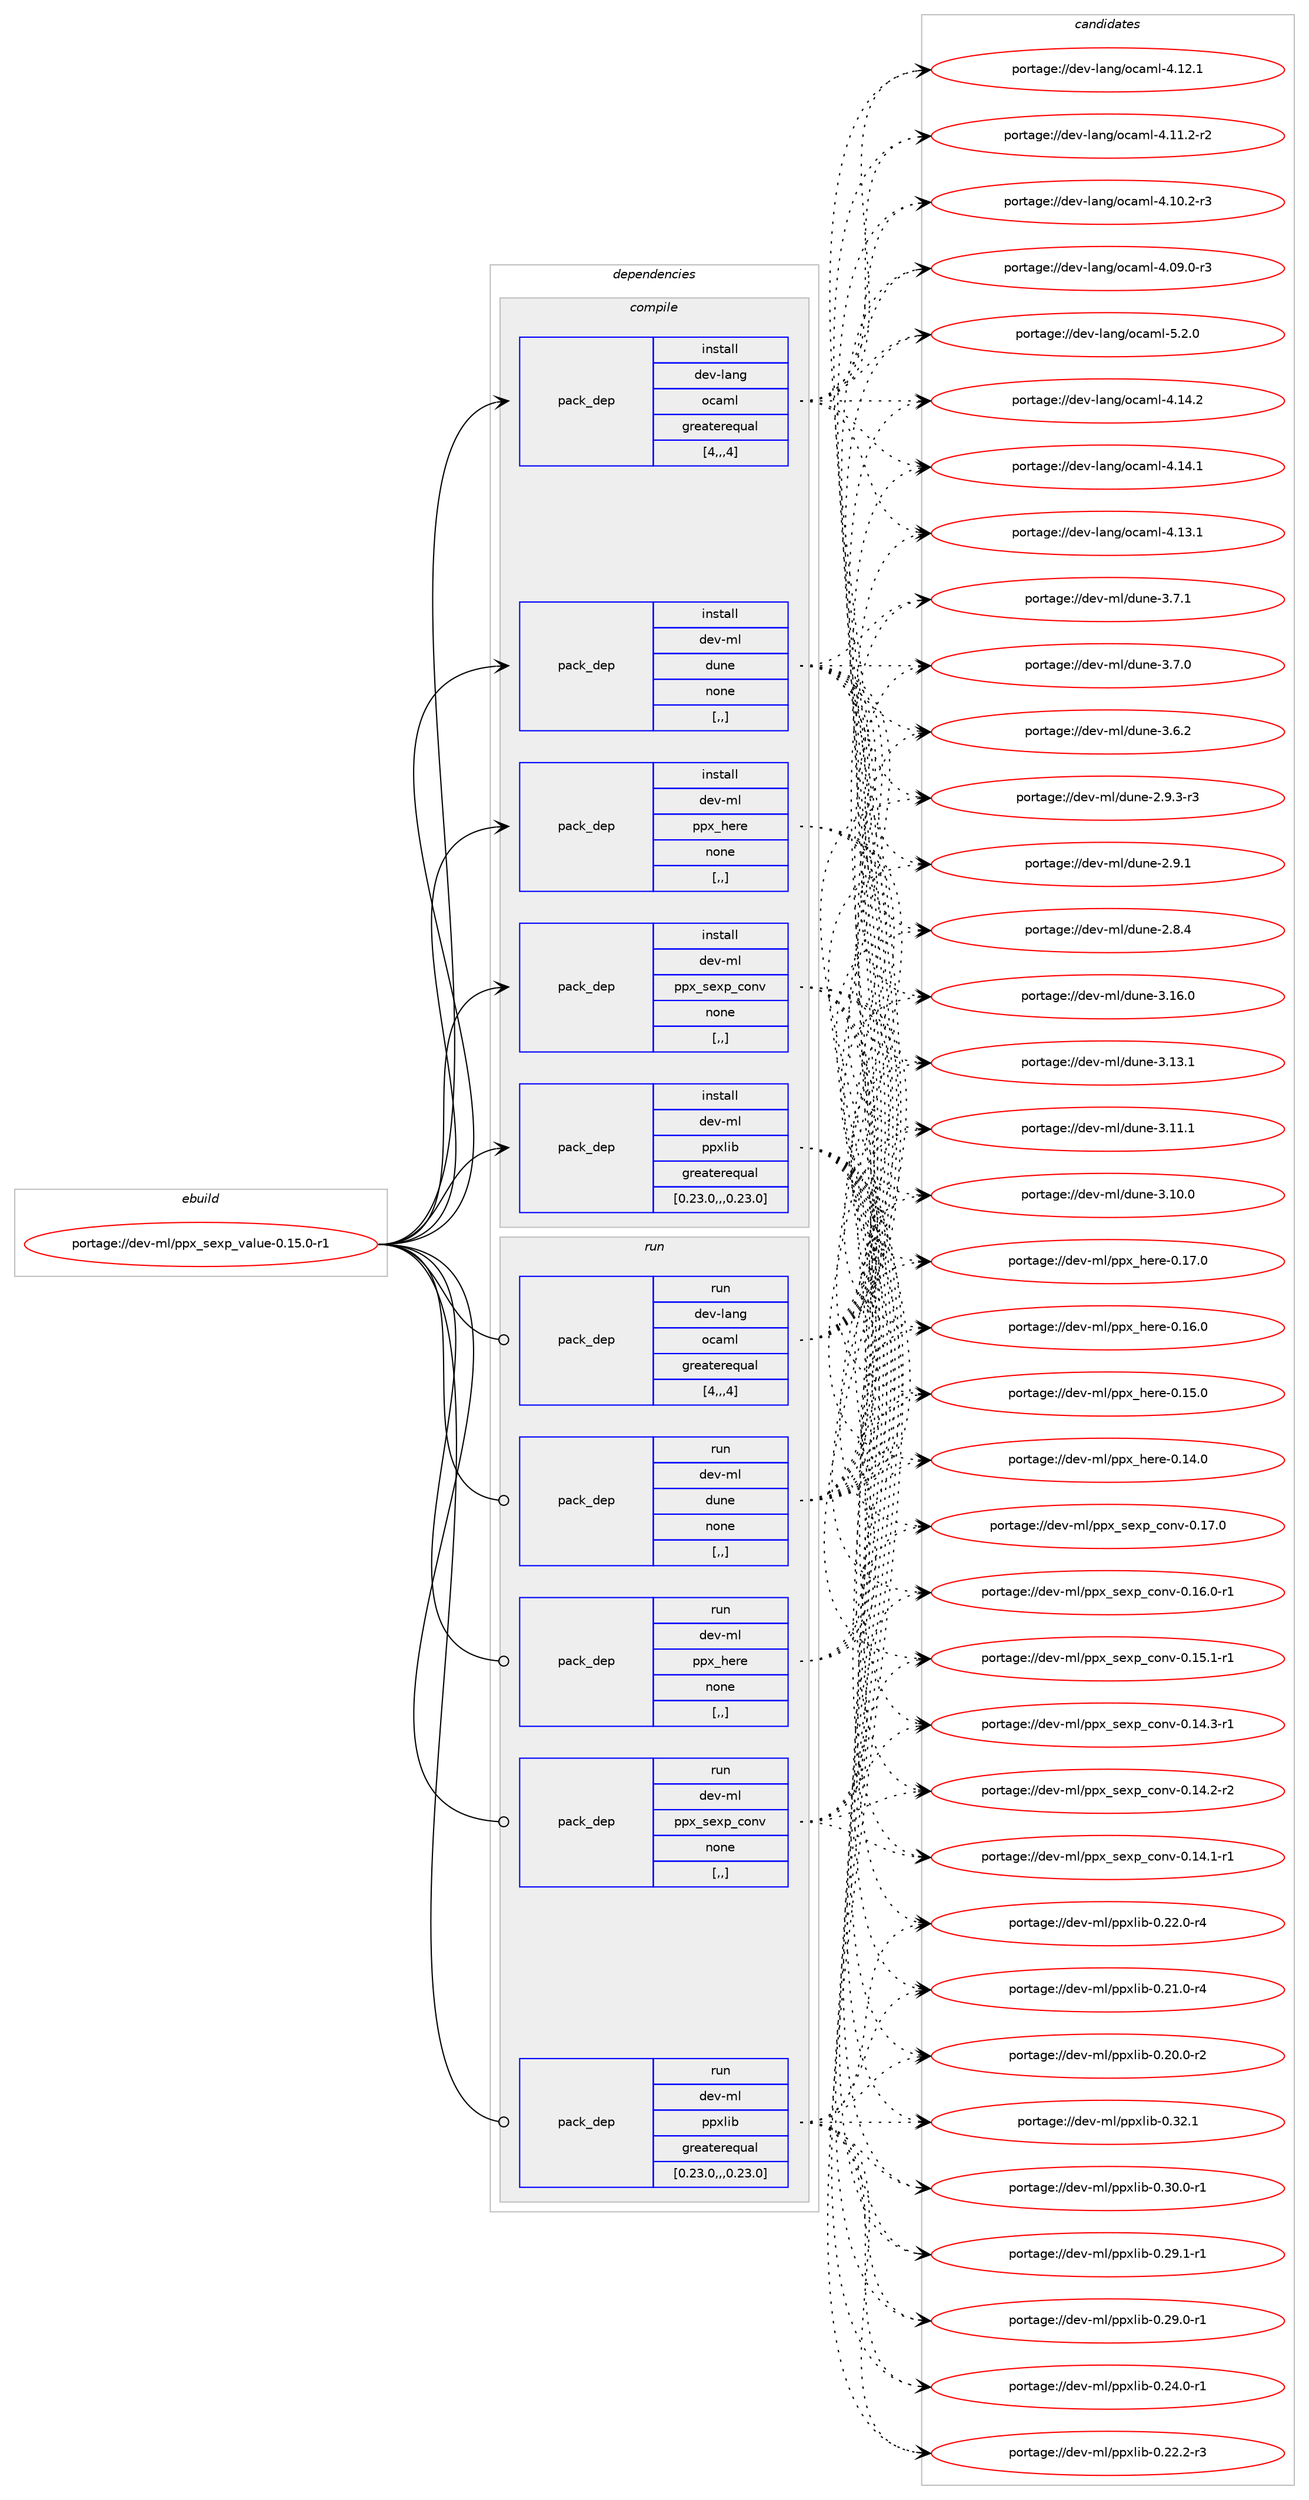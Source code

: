 digraph prolog {

# *************
# Graph options
# *************

newrank=true;
concentrate=true;
compound=true;
graph [rankdir=LR,fontname=Helvetica,fontsize=10,ranksep=1.5];#, ranksep=2.5, nodesep=0.2];
edge  [arrowhead=vee];
node  [fontname=Helvetica,fontsize=10];

# **********
# The ebuild
# **********

subgraph cluster_leftcol {
color=gray;
label=<<i>ebuild</i>>;
id [label="portage://dev-ml/ppx_sexp_value-0.15.0-r1", color=red, width=4, href="../dev-ml/ppx_sexp_value-0.15.0-r1.svg"];
}

# ****************
# The dependencies
# ****************

subgraph cluster_midcol {
color=gray;
label=<<i>dependencies</i>>;
subgraph cluster_compile {
fillcolor="#eeeeee";
style=filled;
label=<<i>compile</i>>;
subgraph pack92698 {
dependency123604 [label=<<TABLE BORDER="0" CELLBORDER="1" CELLSPACING="0" CELLPADDING="4" WIDTH="220"><TR><TD ROWSPAN="6" CELLPADDING="30">pack_dep</TD></TR><TR><TD WIDTH="110">install</TD></TR><TR><TD>dev-lang</TD></TR><TR><TD>ocaml</TD></TR><TR><TD>greaterequal</TD></TR><TR><TD>[4,,,4]</TD></TR></TABLE>>, shape=none, color=blue];
}
id:e -> dependency123604:w [weight=20,style="solid",arrowhead="vee"];
subgraph pack92699 {
dependency123605 [label=<<TABLE BORDER="0" CELLBORDER="1" CELLSPACING="0" CELLPADDING="4" WIDTH="220"><TR><TD ROWSPAN="6" CELLPADDING="30">pack_dep</TD></TR><TR><TD WIDTH="110">install</TD></TR><TR><TD>dev-ml</TD></TR><TR><TD>dune</TD></TR><TR><TD>none</TD></TR><TR><TD>[,,]</TD></TR></TABLE>>, shape=none, color=blue];
}
id:e -> dependency123605:w [weight=20,style="solid",arrowhead="vee"];
subgraph pack92700 {
dependency123606 [label=<<TABLE BORDER="0" CELLBORDER="1" CELLSPACING="0" CELLPADDING="4" WIDTH="220"><TR><TD ROWSPAN="6" CELLPADDING="30">pack_dep</TD></TR><TR><TD WIDTH="110">install</TD></TR><TR><TD>dev-ml</TD></TR><TR><TD>ppx_here</TD></TR><TR><TD>none</TD></TR><TR><TD>[,,]</TD></TR></TABLE>>, shape=none, color=blue];
}
id:e -> dependency123606:w [weight=20,style="solid",arrowhead="vee"];
subgraph pack92701 {
dependency123607 [label=<<TABLE BORDER="0" CELLBORDER="1" CELLSPACING="0" CELLPADDING="4" WIDTH="220"><TR><TD ROWSPAN="6" CELLPADDING="30">pack_dep</TD></TR><TR><TD WIDTH="110">install</TD></TR><TR><TD>dev-ml</TD></TR><TR><TD>ppx_sexp_conv</TD></TR><TR><TD>none</TD></TR><TR><TD>[,,]</TD></TR></TABLE>>, shape=none, color=blue];
}
id:e -> dependency123607:w [weight=20,style="solid",arrowhead="vee"];
subgraph pack92702 {
dependency123608 [label=<<TABLE BORDER="0" CELLBORDER="1" CELLSPACING="0" CELLPADDING="4" WIDTH="220"><TR><TD ROWSPAN="6" CELLPADDING="30">pack_dep</TD></TR><TR><TD WIDTH="110">install</TD></TR><TR><TD>dev-ml</TD></TR><TR><TD>ppxlib</TD></TR><TR><TD>greaterequal</TD></TR><TR><TD>[0.23.0,,,0.23.0]</TD></TR></TABLE>>, shape=none, color=blue];
}
id:e -> dependency123608:w [weight=20,style="solid",arrowhead="vee"];
}
subgraph cluster_compileandrun {
fillcolor="#eeeeee";
style=filled;
label=<<i>compile and run</i>>;
}
subgraph cluster_run {
fillcolor="#eeeeee";
style=filled;
label=<<i>run</i>>;
subgraph pack92703 {
dependency123609 [label=<<TABLE BORDER="0" CELLBORDER="1" CELLSPACING="0" CELLPADDING="4" WIDTH="220"><TR><TD ROWSPAN="6" CELLPADDING="30">pack_dep</TD></TR><TR><TD WIDTH="110">run</TD></TR><TR><TD>dev-lang</TD></TR><TR><TD>ocaml</TD></TR><TR><TD>greaterequal</TD></TR><TR><TD>[4,,,4]</TD></TR></TABLE>>, shape=none, color=blue];
}
id:e -> dependency123609:w [weight=20,style="solid",arrowhead="odot"];
subgraph pack92704 {
dependency123610 [label=<<TABLE BORDER="0" CELLBORDER="1" CELLSPACING="0" CELLPADDING="4" WIDTH="220"><TR><TD ROWSPAN="6" CELLPADDING="30">pack_dep</TD></TR><TR><TD WIDTH="110">run</TD></TR><TR><TD>dev-ml</TD></TR><TR><TD>dune</TD></TR><TR><TD>none</TD></TR><TR><TD>[,,]</TD></TR></TABLE>>, shape=none, color=blue];
}
id:e -> dependency123610:w [weight=20,style="solid",arrowhead="odot"];
subgraph pack92705 {
dependency123611 [label=<<TABLE BORDER="0" CELLBORDER="1" CELLSPACING="0" CELLPADDING="4" WIDTH="220"><TR><TD ROWSPAN="6" CELLPADDING="30">pack_dep</TD></TR><TR><TD WIDTH="110">run</TD></TR><TR><TD>dev-ml</TD></TR><TR><TD>ppx_here</TD></TR><TR><TD>none</TD></TR><TR><TD>[,,]</TD></TR></TABLE>>, shape=none, color=blue];
}
id:e -> dependency123611:w [weight=20,style="solid",arrowhead="odot"];
subgraph pack92706 {
dependency123612 [label=<<TABLE BORDER="0" CELLBORDER="1" CELLSPACING="0" CELLPADDING="4" WIDTH="220"><TR><TD ROWSPAN="6" CELLPADDING="30">pack_dep</TD></TR><TR><TD WIDTH="110">run</TD></TR><TR><TD>dev-ml</TD></TR><TR><TD>ppx_sexp_conv</TD></TR><TR><TD>none</TD></TR><TR><TD>[,,]</TD></TR></TABLE>>, shape=none, color=blue];
}
id:e -> dependency123612:w [weight=20,style="solid",arrowhead="odot"];
subgraph pack92707 {
dependency123613 [label=<<TABLE BORDER="0" CELLBORDER="1" CELLSPACING="0" CELLPADDING="4" WIDTH="220"><TR><TD ROWSPAN="6" CELLPADDING="30">pack_dep</TD></TR><TR><TD WIDTH="110">run</TD></TR><TR><TD>dev-ml</TD></TR><TR><TD>ppxlib</TD></TR><TR><TD>greaterequal</TD></TR><TR><TD>[0.23.0,,,0.23.0]</TD></TR></TABLE>>, shape=none, color=blue];
}
id:e -> dependency123613:w [weight=20,style="solid",arrowhead="odot"];
}
}

# **************
# The candidates
# **************

subgraph cluster_choices {
rank=same;
color=gray;
label=<<i>candidates</i>>;

subgraph choice92698 {
color=black;
nodesep=1;
choice1001011184510897110103471119997109108455346504648 [label="portage://dev-lang/ocaml-5.2.0", color=red, width=4,href="../dev-lang/ocaml-5.2.0.svg"];
choice100101118451089711010347111999710910845524649524650 [label="portage://dev-lang/ocaml-4.14.2", color=red, width=4,href="../dev-lang/ocaml-4.14.2.svg"];
choice100101118451089711010347111999710910845524649524649 [label="portage://dev-lang/ocaml-4.14.1", color=red, width=4,href="../dev-lang/ocaml-4.14.1.svg"];
choice100101118451089711010347111999710910845524649514649 [label="portage://dev-lang/ocaml-4.13.1", color=red, width=4,href="../dev-lang/ocaml-4.13.1.svg"];
choice100101118451089711010347111999710910845524649504649 [label="portage://dev-lang/ocaml-4.12.1", color=red, width=4,href="../dev-lang/ocaml-4.12.1.svg"];
choice1001011184510897110103471119997109108455246494946504511450 [label="portage://dev-lang/ocaml-4.11.2-r2", color=red, width=4,href="../dev-lang/ocaml-4.11.2-r2.svg"];
choice1001011184510897110103471119997109108455246494846504511451 [label="portage://dev-lang/ocaml-4.10.2-r3", color=red, width=4,href="../dev-lang/ocaml-4.10.2-r3.svg"];
choice1001011184510897110103471119997109108455246485746484511451 [label="portage://dev-lang/ocaml-4.09.0-r3", color=red, width=4,href="../dev-lang/ocaml-4.09.0-r3.svg"];
dependency123604:e -> choice1001011184510897110103471119997109108455346504648:w [style=dotted,weight="100"];
dependency123604:e -> choice100101118451089711010347111999710910845524649524650:w [style=dotted,weight="100"];
dependency123604:e -> choice100101118451089711010347111999710910845524649524649:w [style=dotted,weight="100"];
dependency123604:e -> choice100101118451089711010347111999710910845524649514649:w [style=dotted,weight="100"];
dependency123604:e -> choice100101118451089711010347111999710910845524649504649:w [style=dotted,weight="100"];
dependency123604:e -> choice1001011184510897110103471119997109108455246494946504511450:w [style=dotted,weight="100"];
dependency123604:e -> choice1001011184510897110103471119997109108455246494846504511451:w [style=dotted,weight="100"];
dependency123604:e -> choice1001011184510897110103471119997109108455246485746484511451:w [style=dotted,weight="100"];
}
subgraph choice92699 {
color=black;
nodesep=1;
choice100101118451091084710011711010145514649544648 [label="portage://dev-ml/dune-3.16.0", color=red, width=4,href="../dev-ml/dune-3.16.0.svg"];
choice100101118451091084710011711010145514649514649 [label="portage://dev-ml/dune-3.13.1", color=red, width=4,href="../dev-ml/dune-3.13.1.svg"];
choice100101118451091084710011711010145514649494649 [label="portage://dev-ml/dune-3.11.1", color=red, width=4,href="../dev-ml/dune-3.11.1.svg"];
choice100101118451091084710011711010145514649484648 [label="portage://dev-ml/dune-3.10.0", color=red, width=4,href="../dev-ml/dune-3.10.0.svg"];
choice1001011184510910847100117110101455146554649 [label="portage://dev-ml/dune-3.7.1", color=red, width=4,href="../dev-ml/dune-3.7.1.svg"];
choice1001011184510910847100117110101455146554648 [label="portage://dev-ml/dune-3.7.0", color=red, width=4,href="../dev-ml/dune-3.7.0.svg"];
choice1001011184510910847100117110101455146544650 [label="portage://dev-ml/dune-3.6.2", color=red, width=4,href="../dev-ml/dune-3.6.2.svg"];
choice10010111845109108471001171101014550465746514511451 [label="portage://dev-ml/dune-2.9.3-r3", color=red, width=4,href="../dev-ml/dune-2.9.3-r3.svg"];
choice1001011184510910847100117110101455046574649 [label="portage://dev-ml/dune-2.9.1", color=red, width=4,href="../dev-ml/dune-2.9.1.svg"];
choice1001011184510910847100117110101455046564652 [label="portage://dev-ml/dune-2.8.4", color=red, width=4,href="../dev-ml/dune-2.8.4.svg"];
dependency123605:e -> choice100101118451091084710011711010145514649544648:w [style=dotted,weight="100"];
dependency123605:e -> choice100101118451091084710011711010145514649514649:w [style=dotted,weight="100"];
dependency123605:e -> choice100101118451091084710011711010145514649494649:w [style=dotted,weight="100"];
dependency123605:e -> choice100101118451091084710011711010145514649484648:w [style=dotted,weight="100"];
dependency123605:e -> choice1001011184510910847100117110101455146554649:w [style=dotted,weight="100"];
dependency123605:e -> choice1001011184510910847100117110101455146554648:w [style=dotted,weight="100"];
dependency123605:e -> choice1001011184510910847100117110101455146544650:w [style=dotted,weight="100"];
dependency123605:e -> choice10010111845109108471001171101014550465746514511451:w [style=dotted,weight="100"];
dependency123605:e -> choice1001011184510910847100117110101455046574649:w [style=dotted,weight="100"];
dependency123605:e -> choice1001011184510910847100117110101455046564652:w [style=dotted,weight="100"];
}
subgraph choice92700 {
color=black;
nodesep=1;
choice10010111845109108471121121209510410111410145484649554648 [label="portage://dev-ml/ppx_here-0.17.0", color=red, width=4,href="../dev-ml/ppx_here-0.17.0.svg"];
choice10010111845109108471121121209510410111410145484649544648 [label="portage://dev-ml/ppx_here-0.16.0", color=red, width=4,href="../dev-ml/ppx_here-0.16.0.svg"];
choice10010111845109108471121121209510410111410145484649534648 [label="portage://dev-ml/ppx_here-0.15.0", color=red, width=4,href="../dev-ml/ppx_here-0.15.0.svg"];
choice10010111845109108471121121209510410111410145484649524648 [label="portage://dev-ml/ppx_here-0.14.0", color=red, width=4,href="../dev-ml/ppx_here-0.14.0.svg"];
dependency123606:e -> choice10010111845109108471121121209510410111410145484649554648:w [style=dotted,weight="100"];
dependency123606:e -> choice10010111845109108471121121209510410111410145484649544648:w [style=dotted,weight="100"];
dependency123606:e -> choice10010111845109108471121121209510410111410145484649534648:w [style=dotted,weight="100"];
dependency123606:e -> choice10010111845109108471121121209510410111410145484649524648:w [style=dotted,weight="100"];
}
subgraph choice92701 {
color=black;
nodesep=1;
choice100101118451091084711211212095115101120112959911111011845484649554648 [label="portage://dev-ml/ppx_sexp_conv-0.17.0", color=red, width=4,href="../dev-ml/ppx_sexp_conv-0.17.0.svg"];
choice1001011184510910847112112120951151011201129599111110118454846495446484511449 [label="portage://dev-ml/ppx_sexp_conv-0.16.0-r1", color=red, width=4,href="../dev-ml/ppx_sexp_conv-0.16.0-r1.svg"];
choice1001011184510910847112112120951151011201129599111110118454846495346494511449 [label="portage://dev-ml/ppx_sexp_conv-0.15.1-r1", color=red, width=4,href="../dev-ml/ppx_sexp_conv-0.15.1-r1.svg"];
choice1001011184510910847112112120951151011201129599111110118454846495246514511449 [label="portage://dev-ml/ppx_sexp_conv-0.14.3-r1", color=red, width=4,href="../dev-ml/ppx_sexp_conv-0.14.3-r1.svg"];
choice1001011184510910847112112120951151011201129599111110118454846495246504511450 [label="portage://dev-ml/ppx_sexp_conv-0.14.2-r2", color=red, width=4,href="../dev-ml/ppx_sexp_conv-0.14.2-r2.svg"];
choice1001011184510910847112112120951151011201129599111110118454846495246494511449 [label="portage://dev-ml/ppx_sexp_conv-0.14.1-r1", color=red, width=4,href="../dev-ml/ppx_sexp_conv-0.14.1-r1.svg"];
dependency123607:e -> choice100101118451091084711211212095115101120112959911111011845484649554648:w [style=dotted,weight="100"];
dependency123607:e -> choice1001011184510910847112112120951151011201129599111110118454846495446484511449:w [style=dotted,weight="100"];
dependency123607:e -> choice1001011184510910847112112120951151011201129599111110118454846495346494511449:w [style=dotted,weight="100"];
dependency123607:e -> choice1001011184510910847112112120951151011201129599111110118454846495246514511449:w [style=dotted,weight="100"];
dependency123607:e -> choice1001011184510910847112112120951151011201129599111110118454846495246504511450:w [style=dotted,weight="100"];
dependency123607:e -> choice1001011184510910847112112120951151011201129599111110118454846495246494511449:w [style=dotted,weight="100"];
}
subgraph choice92702 {
color=black;
nodesep=1;
choice10010111845109108471121121201081059845484651504649 [label="portage://dev-ml/ppxlib-0.32.1", color=red, width=4,href="../dev-ml/ppxlib-0.32.1.svg"];
choice100101118451091084711211212010810598454846514846484511449 [label="portage://dev-ml/ppxlib-0.30.0-r1", color=red, width=4,href="../dev-ml/ppxlib-0.30.0-r1.svg"];
choice100101118451091084711211212010810598454846505746494511449 [label="portage://dev-ml/ppxlib-0.29.1-r1", color=red, width=4,href="../dev-ml/ppxlib-0.29.1-r1.svg"];
choice100101118451091084711211212010810598454846505746484511449 [label="portage://dev-ml/ppxlib-0.29.0-r1", color=red, width=4,href="../dev-ml/ppxlib-0.29.0-r1.svg"];
choice100101118451091084711211212010810598454846505246484511449 [label="portage://dev-ml/ppxlib-0.24.0-r1", color=red, width=4,href="../dev-ml/ppxlib-0.24.0-r1.svg"];
choice100101118451091084711211212010810598454846505046504511451 [label="portage://dev-ml/ppxlib-0.22.2-r3", color=red, width=4,href="../dev-ml/ppxlib-0.22.2-r3.svg"];
choice100101118451091084711211212010810598454846505046484511452 [label="portage://dev-ml/ppxlib-0.22.0-r4", color=red, width=4,href="../dev-ml/ppxlib-0.22.0-r4.svg"];
choice100101118451091084711211212010810598454846504946484511452 [label="portage://dev-ml/ppxlib-0.21.0-r4", color=red, width=4,href="../dev-ml/ppxlib-0.21.0-r4.svg"];
choice100101118451091084711211212010810598454846504846484511450 [label="portage://dev-ml/ppxlib-0.20.0-r2", color=red, width=4,href="../dev-ml/ppxlib-0.20.0-r2.svg"];
dependency123608:e -> choice10010111845109108471121121201081059845484651504649:w [style=dotted,weight="100"];
dependency123608:e -> choice100101118451091084711211212010810598454846514846484511449:w [style=dotted,weight="100"];
dependency123608:e -> choice100101118451091084711211212010810598454846505746494511449:w [style=dotted,weight="100"];
dependency123608:e -> choice100101118451091084711211212010810598454846505746484511449:w [style=dotted,weight="100"];
dependency123608:e -> choice100101118451091084711211212010810598454846505246484511449:w [style=dotted,weight="100"];
dependency123608:e -> choice100101118451091084711211212010810598454846505046504511451:w [style=dotted,weight="100"];
dependency123608:e -> choice100101118451091084711211212010810598454846505046484511452:w [style=dotted,weight="100"];
dependency123608:e -> choice100101118451091084711211212010810598454846504946484511452:w [style=dotted,weight="100"];
dependency123608:e -> choice100101118451091084711211212010810598454846504846484511450:w [style=dotted,weight="100"];
}
subgraph choice92703 {
color=black;
nodesep=1;
choice1001011184510897110103471119997109108455346504648 [label="portage://dev-lang/ocaml-5.2.0", color=red, width=4,href="../dev-lang/ocaml-5.2.0.svg"];
choice100101118451089711010347111999710910845524649524650 [label="portage://dev-lang/ocaml-4.14.2", color=red, width=4,href="../dev-lang/ocaml-4.14.2.svg"];
choice100101118451089711010347111999710910845524649524649 [label="portage://dev-lang/ocaml-4.14.1", color=red, width=4,href="../dev-lang/ocaml-4.14.1.svg"];
choice100101118451089711010347111999710910845524649514649 [label="portage://dev-lang/ocaml-4.13.1", color=red, width=4,href="../dev-lang/ocaml-4.13.1.svg"];
choice100101118451089711010347111999710910845524649504649 [label="portage://dev-lang/ocaml-4.12.1", color=red, width=4,href="../dev-lang/ocaml-4.12.1.svg"];
choice1001011184510897110103471119997109108455246494946504511450 [label="portage://dev-lang/ocaml-4.11.2-r2", color=red, width=4,href="../dev-lang/ocaml-4.11.2-r2.svg"];
choice1001011184510897110103471119997109108455246494846504511451 [label="portage://dev-lang/ocaml-4.10.2-r3", color=red, width=4,href="../dev-lang/ocaml-4.10.2-r3.svg"];
choice1001011184510897110103471119997109108455246485746484511451 [label="portage://dev-lang/ocaml-4.09.0-r3", color=red, width=4,href="../dev-lang/ocaml-4.09.0-r3.svg"];
dependency123609:e -> choice1001011184510897110103471119997109108455346504648:w [style=dotted,weight="100"];
dependency123609:e -> choice100101118451089711010347111999710910845524649524650:w [style=dotted,weight="100"];
dependency123609:e -> choice100101118451089711010347111999710910845524649524649:w [style=dotted,weight="100"];
dependency123609:e -> choice100101118451089711010347111999710910845524649514649:w [style=dotted,weight="100"];
dependency123609:e -> choice100101118451089711010347111999710910845524649504649:w [style=dotted,weight="100"];
dependency123609:e -> choice1001011184510897110103471119997109108455246494946504511450:w [style=dotted,weight="100"];
dependency123609:e -> choice1001011184510897110103471119997109108455246494846504511451:w [style=dotted,weight="100"];
dependency123609:e -> choice1001011184510897110103471119997109108455246485746484511451:w [style=dotted,weight="100"];
}
subgraph choice92704 {
color=black;
nodesep=1;
choice100101118451091084710011711010145514649544648 [label="portage://dev-ml/dune-3.16.0", color=red, width=4,href="../dev-ml/dune-3.16.0.svg"];
choice100101118451091084710011711010145514649514649 [label="portage://dev-ml/dune-3.13.1", color=red, width=4,href="../dev-ml/dune-3.13.1.svg"];
choice100101118451091084710011711010145514649494649 [label="portage://dev-ml/dune-3.11.1", color=red, width=4,href="../dev-ml/dune-3.11.1.svg"];
choice100101118451091084710011711010145514649484648 [label="portage://dev-ml/dune-3.10.0", color=red, width=4,href="../dev-ml/dune-3.10.0.svg"];
choice1001011184510910847100117110101455146554649 [label="portage://dev-ml/dune-3.7.1", color=red, width=4,href="../dev-ml/dune-3.7.1.svg"];
choice1001011184510910847100117110101455146554648 [label="portage://dev-ml/dune-3.7.0", color=red, width=4,href="../dev-ml/dune-3.7.0.svg"];
choice1001011184510910847100117110101455146544650 [label="portage://dev-ml/dune-3.6.2", color=red, width=4,href="../dev-ml/dune-3.6.2.svg"];
choice10010111845109108471001171101014550465746514511451 [label="portage://dev-ml/dune-2.9.3-r3", color=red, width=4,href="../dev-ml/dune-2.9.3-r3.svg"];
choice1001011184510910847100117110101455046574649 [label="portage://dev-ml/dune-2.9.1", color=red, width=4,href="../dev-ml/dune-2.9.1.svg"];
choice1001011184510910847100117110101455046564652 [label="portage://dev-ml/dune-2.8.4", color=red, width=4,href="../dev-ml/dune-2.8.4.svg"];
dependency123610:e -> choice100101118451091084710011711010145514649544648:w [style=dotted,weight="100"];
dependency123610:e -> choice100101118451091084710011711010145514649514649:w [style=dotted,weight="100"];
dependency123610:e -> choice100101118451091084710011711010145514649494649:w [style=dotted,weight="100"];
dependency123610:e -> choice100101118451091084710011711010145514649484648:w [style=dotted,weight="100"];
dependency123610:e -> choice1001011184510910847100117110101455146554649:w [style=dotted,weight="100"];
dependency123610:e -> choice1001011184510910847100117110101455146554648:w [style=dotted,weight="100"];
dependency123610:e -> choice1001011184510910847100117110101455146544650:w [style=dotted,weight="100"];
dependency123610:e -> choice10010111845109108471001171101014550465746514511451:w [style=dotted,weight="100"];
dependency123610:e -> choice1001011184510910847100117110101455046574649:w [style=dotted,weight="100"];
dependency123610:e -> choice1001011184510910847100117110101455046564652:w [style=dotted,weight="100"];
}
subgraph choice92705 {
color=black;
nodesep=1;
choice10010111845109108471121121209510410111410145484649554648 [label="portage://dev-ml/ppx_here-0.17.0", color=red, width=4,href="../dev-ml/ppx_here-0.17.0.svg"];
choice10010111845109108471121121209510410111410145484649544648 [label="portage://dev-ml/ppx_here-0.16.0", color=red, width=4,href="../dev-ml/ppx_here-0.16.0.svg"];
choice10010111845109108471121121209510410111410145484649534648 [label="portage://dev-ml/ppx_here-0.15.0", color=red, width=4,href="../dev-ml/ppx_here-0.15.0.svg"];
choice10010111845109108471121121209510410111410145484649524648 [label="portage://dev-ml/ppx_here-0.14.0", color=red, width=4,href="../dev-ml/ppx_here-0.14.0.svg"];
dependency123611:e -> choice10010111845109108471121121209510410111410145484649554648:w [style=dotted,weight="100"];
dependency123611:e -> choice10010111845109108471121121209510410111410145484649544648:w [style=dotted,weight="100"];
dependency123611:e -> choice10010111845109108471121121209510410111410145484649534648:w [style=dotted,weight="100"];
dependency123611:e -> choice10010111845109108471121121209510410111410145484649524648:w [style=dotted,weight="100"];
}
subgraph choice92706 {
color=black;
nodesep=1;
choice100101118451091084711211212095115101120112959911111011845484649554648 [label="portage://dev-ml/ppx_sexp_conv-0.17.0", color=red, width=4,href="../dev-ml/ppx_sexp_conv-0.17.0.svg"];
choice1001011184510910847112112120951151011201129599111110118454846495446484511449 [label="portage://dev-ml/ppx_sexp_conv-0.16.0-r1", color=red, width=4,href="../dev-ml/ppx_sexp_conv-0.16.0-r1.svg"];
choice1001011184510910847112112120951151011201129599111110118454846495346494511449 [label="portage://dev-ml/ppx_sexp_conv-0.15.1-r1", color=red, width=4,href="../dev-ml/ppx_sexp_conv-0.15.1-r1.svg"];
choice1001011184510910847112112120951151011201129599111110118454846495246514511449 [label="portage://dev-ml/ppx_sexp_conv-0.14.3-r1", color=red, width=4,href="../dev-ml/ppx_sexp_conv-0.14.3-r1.svg"];
choice1001011184510910847112112120951151011201129599111110118454846495246504511450 [label="portage://dev-ml/ppx_sexp_conv-0.14.2-r2", color=red, width=4,href="../dev-ml/ppx_sexp_conv-0.14.2-r2.svg"];
choice1001011184510910847112112120951151011201129599111110118454846495246494511449 [label="portage://dev-ml/ppx_sexp_conv-0.14.1-r1", color=red, width=4,href="../dev-ml/ppx_sexp_conv-0.14.1-r1.svg"];
dependency123612:e -> choice100101118451091084711211212095115101120112959911111011845484649554648:w [style=dotted,weight="100"];
dependency123612:e -> choice1001011184510910847112112120951151011201129599111110118454846495446484511449:w [style=dotted,weight="100"];
dependency123612:e -> choice1001011184510910847112112120951151011201129599111110118454846495346494511449:w [style=dotted,weight="100"];
dependency123612:e -> choice1001011184510910847112112120951151011201129599111110118454846495246514511449:w [style=dotted,weight="100"];
dependency123612:e -> choice1001011184510910847112112120951151011201129599111110118454846495246504511450:w [style=dotted,weight="100"];
dependency123612:e -> choice1001011184510910847112112120951151011201129599111110118454846495246494511449:w [style=dotted,weight="100"];
}
subgraph choice92707 {
color=black;
nodesep=1;
choice10010111845109108471121121201081059845484651504649 [label="portage://dev-ml/ppxlib-0.32.1", color=red, width=4,href="../dev-ml/ppxlib-0.32.1.svg"];
choice100101118451091084711211212010810598454846514846484511449 [label="portage://dev-ml/ppxlib-0.30.0-r1", color=red, width=4,href="../dev-ml/ppxlib-0.30.0-r1.svg"];
choice100101118451091084711211212010810598454846505746494511449 [label="portage://dev-ml/ppxlib-0.29.1-r1", color=red, width=4,href="../dev-ml/ppxlib-0.29.1-r1.svg"];
choice100101118451091084711211212010810598454846505746484511449 [label="portage://dev-ml/ppxlib-0.29.0-r1", color=red, width=4,href="../dev-ml/ppxlib-0.29.0-r1.svg"];
choice100101118451091084711211212010810598454846505246484511449 [label="portage://dev-ml/ppxlib-0.24.0-r1", color=red, width=4,href="../dev-ml/ppxlib-0.24.0-r1.svg"];
choice100101118451091084711211212010810598454846505046504511451 [label="portage://dev-ml/ppxlib-0.22.2-r3", color=red, width=4,href="../dev-ml/ppxlib-0.22.2-r3.svg"];
choice100101118451091084711211212010810598454846505046484511452 [label="portage://dev-ml/ppxlib-0.22.0-r4", color=red, width=4,href="../dev-ml/ppxlib-0.22.0-r4.svg"];
choice100101118451091084711211212010810598454846504946484511452 [label="portage://dev-ml/ppxlib-0.21.0-r4", color=red, width=4,href="../dev-ml/ppxlib-0.21.0-r4.svg"];
choice100101118451091084711211212010810598454846504846484511450 [label="portage://dev-ml/ppxlib-0.20.0-r2", color=red, width=4,href="../dev-ml/ppxlib-0.20.0-r2.svg"];
dependency123613:e -> choice10010111845109108471121121201081059845484651504649:w [style=dotted,weight="100"];
dependency123613:e -> choice100101118451091084711211212010810598454846514846484511449:w [style=dotted,weight="100"];
dependency123613:e -> choice100101118451091084711211212010810598454846505746494511449:w [style=dotted,weight="100"];
dependency123613:e -> choice100101118451091084711211212010810598454846505746484511449:w [style=dotted,weight="100"];
dependency123613:e -> choice100101118451091084711211212010810598454846505246484511449:w [style=dotted,weight="100"];
dependency123613:e -> choice100101118451091084711211212010810598454846505046504511451:w [style=dotted,weight="100"];
dependency123613:e -> choice100101118451091084711211212010810598454846505046484511452:w [style=dotted,weight="100"];
dependency123613:e -> choice100101118451091084711211212010810598454846504946484511452:w [style=dotted,weight="100"];
dependency123613:e -> choice100101118451091084711211212010810598454846504846484511450:w [style=dotted,weight="100"];
}
}

}
